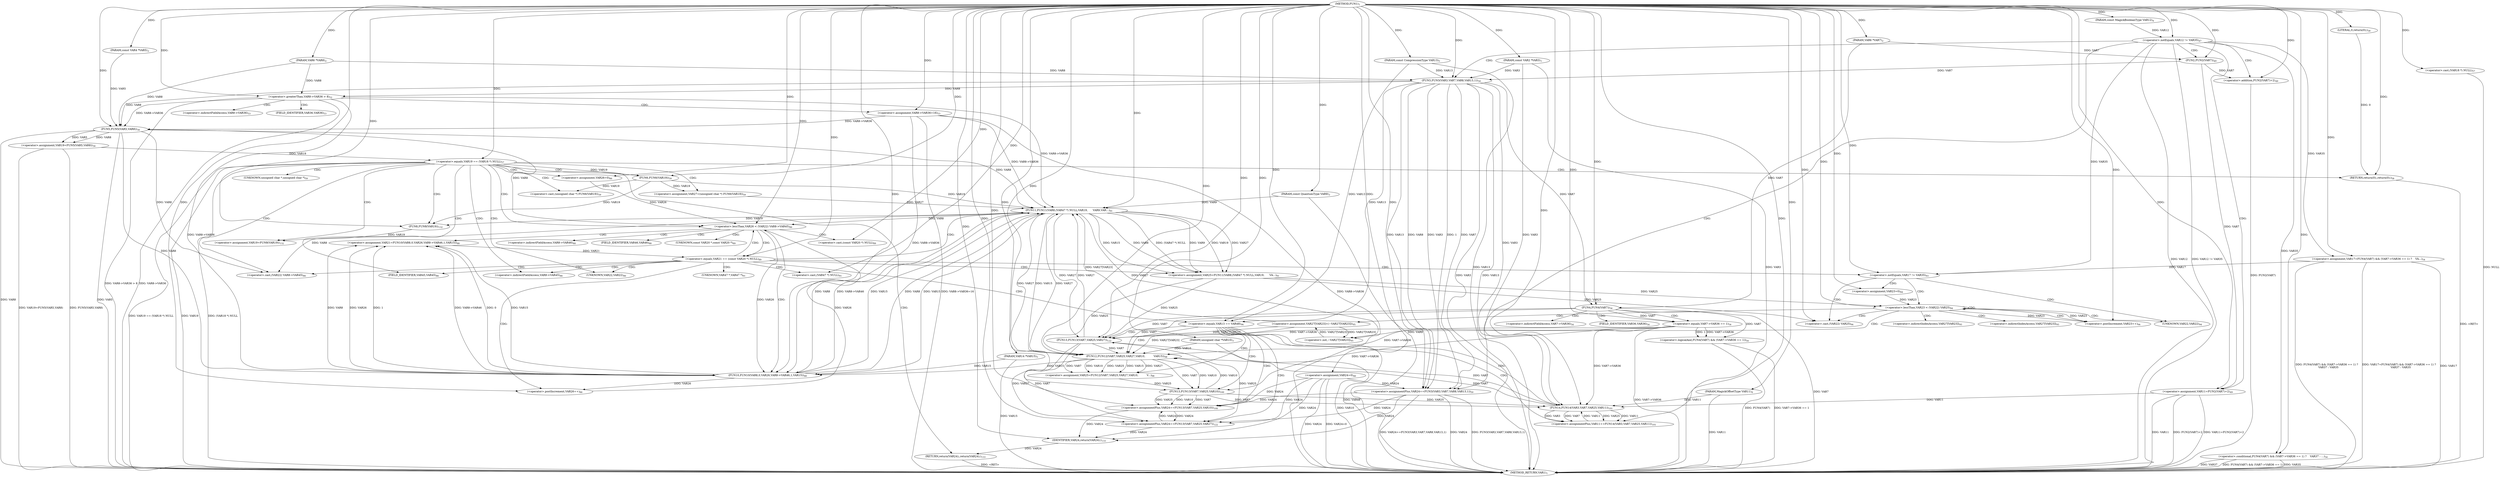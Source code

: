 digraph "FUN1" {  
"8" [label = <(METHOD,FUN1)<SUB>1</SUB>> ]
"205" [label = <(METHOD_RETURN,VAR1)<SUB>1</SUB>> ]
"9" [label = <(PARAM,const VAR2 *VAR3)<SUB>1</SUB>> ]
"10" [label = <(PARAM,const VAR4 *VAR5)<SUB>2</SUB>> ]
"11" [label = <(PARAM,VAR6 *VAR7)<SUB>2</SUB>> ]
"12" [label = <(PARAM,VAR6 *VAR8)<SUB>2</SUB>> ]
"13" [label = <(PARAM,const QuantumType VAR9)<SUB>3</SUB>> ]
"14" [label = <(PARAM,unsigned char *VAR10)<SUB>3</SUB>> ]
"15" [label = <(PARAM,MagickOffsetType VAR11)<SUB>4</SUB>> ]
"16" [label = <(PARAM,const MagickBooleanType VAR12)<SUB>4</SUB>> ]
"17" [label = <(PARAM,const CompressionType VAR13)<SUB>5</SUB>> ]
"18" [label = <(PARAM,VAR14 *VAR15)<SUB>5</SUB>> ]
"28" [label = <(&lt;operator&gt;.assignment,VAR24=0)<SUB>46</SUB>> ]
"62" [label = <(&lt;operator&gt;.assignment,VAR17=FUN4(VAR7) &amp;&amp; (VAR7-&gt;VAR36 == 1) ?
    VA...)<SUB>54</SUB>> ]
"75" [label = <(&lt;operator&gt;.assignment,VAR19=FUN5(VAR5,VAR8))<SUB>56</SUB>> ]
"89" [label = <(&lt;operator&gt;.assignment,VAR27=(unsigned char *) FUN6(VAR19))<SUB>59</SUB>> ]
"199" [label = <(&lt;operator&gt;.assignment,VAR19=FUN8(VAR19))<SUB>132</SUB>> ]
"203" [label = <(RETURN,return(VAR24);,return(VAR24);)<SUB>133</SUB>> ]
"32" [label = <(&lt;operator&gt;.notEquals,VAR12 != VAR35)<SUB>47</SUB>> ]
"51" [label = <(&lt;operator&gt;.greaterThan,VAR8-&gt;VAR36 &gt; 8)<SUB>52</SUB>> ]
"81" [label = <(&lt;operator&gt;.equals,VAR19 == (VAR18 *) NULL)<SUB>57</SUB>> ]
"100" [label = <(&lt;operator&gt;.lessThan,VAR26 &lt; (VAR22) VAR8-&gt;VAR45)<SUB>86</SUB>> ]
"107" [label = <(&lt;operator&gt;.postIncrement,VAR26++)<SUB>86</SUB>> ]
"204" [label = <(IDENTIFIER,VAR24,return(VAR24);)<SUB>133</SUB>> ]
"36" [label = <(&lt;operator&gt;.assignment,VAR11=FUN2(VAR7)+2)<SUB>49</SUB>> ]
"42" [label = <(&lt;operator&gt;.assignmentPlus,VAR24+=FUN3(VAR3,VAR7,VAR8,VAR13,1))<SUB>50</SUB>> ]
"57" [label = <(&lt;operator&gt;.assignment,VAR8-&gt;VAR36=16)<SUB>53</SUB>> ]
"64" [label = <(&lt;operator&gt;.conditional,FUN4(VAR7) &amp;&amp; (VAR7-&gt;VAR36 == 1) ?
    VAR37 : ...)<SUB>54</SUB>> ]
"77" [label = <(FUN5,FUN5(VAR5,VAR8))<SUB>56</SUB>> ]
"87" [label = <(RETURN,return(0);,return(0);)<SUB>58</SUB>> ]
"91" [label = <(&lt;operator&gt;.cast,(unsigned char *) FUN6(VAR19))<SUB>59</SUB>> ]
"97" [label = <(&lt;operator&gt;.assignment,VAR26=0)<SUB>86</SUB>> ]
"110" [label = <(&lt;operator&gt;.assignment,VAR21=FUN10(VAR8,0,VAR26,VAR8-&gt;VAR46,1,VAR15))<SUB>88</SUB>> ]
"129" [label = <(&lt;operator&gt;.assignment,VAR25=FUN11(VAR8,(VAR47 *) NULL,VAR19,
      VA...)<SUB>91</SUB>> ]
"201" [label = <(FUN8,FUN8(VAR19))<SUB>132</SUB>> ]
"65" [label = <(&lt;operator&gt;.logicalAnd,FUN4(VAR7) &amp;&amp; (VAR7-&gt;VAR36 == 1))<SUB>54</SUB>> ]
"83" [label = <(&lt;operator&gt;.cast,(VAR18 *) NULL)<SUB>57</SUB>> ]
"88" [label = <(LITERAL,0,return(0);)<SUB>58</SUB>> ]
"93" [label = <(FUN6,FUN6(VAR19))<SUB>59</SUB>> ]
"102" [label = <(&lt;operator&gt;.cast,(VAR22) VAR8-&gt;VAR45)<SUB>86</SUB>> ]
"122" [label = <(&lt;operator&gt;.equals,VAR21 == (const VAR20 *) NULL)<SUB>89</SUB>> ]
"141" [label = <(&lt;operator&gt;.notEquals,VAR17 != VAR35)<SUB>93</SUB>> ]
"166" [label = <(&lt;operator&gt;.equals,VAR13 == VAR48)<SUB>96</SUB>> ]
"38" [label = <(&lt;operator&gt;.addition,FUN2(VAR7)+2)<SUB>49</SUB>> ]
"44" [label = <(FUN3,FUN3(VAR3,VAR7,VAR8,VAR13,1))<SUB>50</SUB>> ]
"66" [label = <(FUN4,FUN4(VAR7))<SUB>54</SUB>> ]
"68" [label = <(&lt;operator&gt;.equals,VAR7-&gt;VAR36 == 1)<SUB>54</SUB>> ]
"112" [label = <(FUN10,FUN10(VAR8,0,VAR26,VAR8-&gt;VAR46,1,VAR15))<SUB>88</SUB>> ]
"131" [label = <(FUN11,FUN11(VAR8,(VAR47 *) NULL,VAR19,
      VAR9,VAR...)<SUB>91</SUB>> ]
"170" [label = <(&lt;operator&gt;.assignment,VAR25=FUN12(VAR7,VAR25,VAR27,VAR10,
          V...)<SUB>98</SUB>> ]
"178" [label = <(&lt;operator&gt;.assignmentPlus,VAR24+=FUN13(VAR7,VAR25,VAR10))<SUB>100</SUB>> ]
"184" [label = <(&lt;operator&gt;.assignmentPlus,VAR11+=FUN14(VAR3,VAR7,VAR25,VAR11))<SUB>101</SUB>> ]
"39" [label = <(FUN2,FUN2(VAR7))<SUB>49</SUB>> ]
"124" [label = <(&lt;operator&gt;.cast,(const VAR20 *) NULL)<SUB>89</SUB>> ]
"133" [label = <(&lt;operator&gt;.cast,(VAR47 *) NULL)<SUB>91</SUB>> ]
"150" [label = <(&lt;operator&gt;.lessThan,VAR23 &lt; (VAR22) VAR25)<SUB>94</SUB>> ]
"155" [label = <(&lt;operator&gt;.postIncrement,VAR23++)<SUB>94</SUB>> ]
"157" [label = <(&lt;operator&gt;.assignment,VAR27[VAR23]=(~VAR27[VAR23]))<SUB>95</SUB>> ]
"193" [label = <(&lt;operator&gt;.assignmentPlus,VAR24+=FUN13(VAR7,VAR25,VAR27))<SUB>122</SUB>> ]
"147" [label = <(&lt;operator&gt;.assignment,VAR23=0)<SUB>94</SUB>> ]
"172" [label = <(FUN12,FUN12(VAR7,VAR25,VAR27,VAR10,
          VAR15))<SUB>98</SUB>> ]
"180" [label = <(FUN13,FUN13(VAR7,VAR25,VAR10))<SUB>100</SUB>> ]
"186" [label = <(FUN14,FUN14(VAR3,VAR7,VAR25,VAR11))<SUB>101</SUB>> ]
"152" [label = <(&lt;operator&gt;.cast,(VAR22) VAR25)<SUB>94</SUB>> ]
"161" [label = <(&lt;operator&gt;.not,~VAR27[VAR23])<SUB>95</SUB>> ]
"195" [label = <(FUN13,FUN13(VAR7,VAR25,VAR27))<SUB>122</SUB>> ]
"92" [label = <(UNKNOWN,unsigned char *,unsigned char *)<SUB>59</SUB>> ]
"58" [label = <(&lt;operator&gt;.indirectFieldAccess,VAR8-&gt;VAR36)<SUB>53</SUB>> ]
"103" [label = <(UNKNOWN,VAR22,VAR22)<SUB>86</SUB>> ]
"104" [label = <(&lt;operator&gt;.indirectFieldAccess,VAR8-&gt;VAR45)<SUB>86</SUB>> ]
"60" [label = <(FIELD_IDENTIFIER,VAR36,VAR36)<SUB>53</SUB>> ]
"69" [label = <(&lt;operator&gt;.indirectFieldAccess,VAR7-&gt;VAR36)<SUB>54</SUB>> ]
"106" [label = <(FIELD_IDENTIFIER,VAR45,VAR45)<SUB>86</SUB>> ]
"116" [label = <(&lt;operator&gt;.indirectFieldAccess,VAR8-&gt;VAR46)<SUB>88</SUB>> ]
"71" [label = <(FIELD_IDENTIFIER,VAR36,VAR36)<SUB>54</SUB>> ]
"118" [label = <(FIELD_IDENTIFIER,VAR46,VAR46)<SUB>88</SUB>> ]
"125" [label = <(UNKNOWN,const VAR20 *,const VAR20 *)<SUB>89</SUB>> ]
"134" [label = <(UNKNOWN,VAR47 *,VAR47 *)<SUB>91</SUB>> ]
"158" [label = <(&lt;operator&gt;.indirectIndexAccess,VAR27[VAR23])<SUB>95</SUB>> ]
"153" [label = <(UNKNOWN,VAR22,VAR22)<SUB>94</SUB>> ]
"162" [label = <(&lt;operator&gt;.indirectIndexAccess,VAR27[VAR23])<SUB>95</SUB>> ]
  "203" -> "205"  [ label = "DDG: &lt;RET&gt;"] 
  "87" -> "205"  [ label = "DDG: &lt;RET&gt;"] 
  "9" -> "205"  [ label = "DDG: VAR3"] 
  "13" -> "205"  [ label = "DDG: VAR9"] 
  "14" -> "205"  [ label = "DDG: VAR10"] 
  "15" -> "205"  [ label = "DDG: VAR11"] 
  "17" -> "205"  [ label = "DDG: VAR13"] 
  "18" -> "205"  [ label = "DDG: VAR15"] 
  "28" -> "205"  [ label = "DDG: VAR24"] 
  "28" -> "205"  [ label = "DDG: VAR24=0"] 
  "32" -> "205"  [ label = "DDG: VAR12"] 
  "32" -> "205"  [ label = "DDG: VAR12 != VAR35"] 
  "36" -> "205"  [ label = "DDG: VAR11"] 
  "38" -> "205"  [ label = "DDG: FUN2(VAR7)"] 
  "36" -> "205"  [ label = "DDG: FUN2(VAR7)+2"] 
  "36" -> "205"  [ label = "DDG: VAR11=FUN2(VAR7)+2"] 
  "42" -> "205"  [ label = "DDG: VAR24"] 
  "44" -> "205"  [ label = "DDG: VAR3"] 
  "44" -> "205"  [ label = "DDG: VAR13"] 
  "42" -> "205"  [ label = "DDG: FUN3(VAR3,VAR7,VAR8,VAR13,1)"] 
  "42" -> "205"  [ label = "DDG: VAR24+=FUN3(VAR3,VAR7,VAR8,VAR13,1)"] 
  "51" -> "205"  [ label = "DDG: VAR8-&gt;VAR36"] 
  "51" -> "205"  [ label = "DDG: VAR8-&gt;VAR36 &gt; 8"] 
  "57" -> "205"  [ label = "DDG: VAR8-&gt;VAR36"] 
  "57" -> "205"  [ label = "DDG: VAR8-&gt;VAR36=16"] 
  "62" -> "205"  [ label = "DDG: VAR17"] 
  "66" -> "205"  [ label = "DDG: VAR7"] 
  "65" -> "205"  [ label = "DDG: FUN4(VAR7)"] 
  "68" -> "205"  [ label = "DDG: VAR7-&gt;VAR36"] 
  "65" -> "205"  [ label = "DDG: VAR7-&gt;VAR36 == 1"] 
  "64" -> "205"  [ label = "DDG: FUN4(VAR7) &amp;&amp; (VAR7-&gt;VAR36 == 1)"] 
  "64" -> "205"  [ label = "DDG: VAR35"] 
  "62" -> "205"  [ label = "DDG: FUN4(VAR7) &amp;&amp; (VAR7-&gt;VAR36 == 1) ?
    VAR37 : VAR35"] 
  "62" -> "205"  [ label = "DDG: VAR17=FUN4(VAR7) &amp;&amp; (VAR7-&gt;VAR36 == 1) ?
    VAR37 : VAR35"] 
  "77" -> "205"  [ label = "DDG: VAR5"] 
  "77" -> "205"  [ label = "DDG: VAR8"] 
  "75" -> "205"  [ label = "DDG: FUN5(VAR5,VAR8)"] 
  "75" -> "205"  [ label = "DDG: VAR19=FUN5(VAR5,VAR8)"] 
  "81" -> "205"  [ label = "DDG: VAR19"] 
  "83" -> "205"  [ label = "DDG: NULL"] 
  "81" -> "205"  [ label = "DDG: (VAR18 *) NULL"] 
  "81" -> "205"  [ label = "DDG: VAR19 == (VAR18 *) NULL"] 
  "166" -> "205"  [ label = "DDG: VAR48"] 
  "64" -> "205"  [ label = "DDG: VAR37"] 
  "8" -> "9"  [ label = "DDG: "] 
  "8" -> "10"  [ label = "DDG: "] 
  "8" -> "11"  [ label = "DDG: "] 
  "8" -> "12"  [ label = "DDG: "] 
  "8" -> "13"  [ label = "DDG: "] 
  "8" -> "14"  [ label = "DDG: "] 
  "8" -> "15"  [ label = "DDG: "] 
  "8" -> "16"  [ label = "DDG: "] 
  "8" -> "17"  [ label = "DDG: "] 
  "8" -> "18"  [ label = "DDG: "] 
  "8" -> "28"  [ label = "DDG: "] 
  "8" -> "62"  [ label = "DDG: "] 
  "32" -> "62"  [ label = "DDG: VAR35"] 
  "77" -> "75"  [ label = "DDG: VAR5"] 
  "77" -> "75"  [ label = "DDG: VAR8"] 
  "93" -> "89"  [ label = "DDG: VAR19"] 
  "201" -> "199"  [ label = "DDG: VAR19"] 
  "204" -> "203"  [ label = "DDG: VAR24"] 
  "193" -> "204"  [ label = "DDG: VAR24"] 
  "28" -> "204"  [ label = "DDG: VAR24"] 
  "178" -> "204"  [ label = "DDG: VAR24"] 
  "42" -> "204"  [ label = "DDG: VAR24"] 
  "8" -> "204"  [ label = "DDG: "] 
  "16" -> "32"  [ label = "DDG: VAR12"] 
  "8" -> "32"  [ label = "DDG: "] 
  "39" -> "36"  [ label = "DDG: VAR7"] 
  "8" -> "36"  [ label = "DDG: "] 
  "44" -> "42"  [ label = "DDG: VAR7"] 
  "44" -> "42"  [ label = "DDG: 1"] 
  "44" -> "42"  [ label = "DDG: VAR13"] 
  "44" -> "42"  [ label = "DDG: VAR8"] 
  "44" -> "42"  [ label = "DDG: VAR3"] 
  "12" -> "51"  [ label = "DDG: VAR8"] 
  "44" -> "51"  [ label = "DDG: VAR8"] 
  "8" -> "51"  [ label = "DDG: "] 
  "8" -> "57"  [ label = "DDG: "] 
  "8" -> "64"  [ label = "DDG: "] 
  "32" -> "64"  [ label = "DDG: VAR35"] 
  "10" -> "77"  [ label = "DDG: VAR5"] 
  "8" -> "77"  [ label = "DDG: "] 
  "12" -> "77"  [ label = "DDG: VAR8"] 
  "44" -> "77"  [ label = "DDG: VAR8"] 
  "51" -> "77"  [ label = "DDG: VAR8-&gt;VAR36"] 
  "57" -> "77"  [ label = "DDG: VAR8-&gt;VAR36"] 
  "75" -> "81"  [ label = "DDG: VAR19"] 
  "8" -> "81"  [ label = "DDG: "] 
  "88" -> "87"  [ label = "DDG: 0"] 
  "8" -> "87"  [ label = "DDG: "] 
  "93" -> "91"  [ label = "DDG: VAR19"] 
  "8" -> "97"  [ label = "DDG: "] 
  "97" -> "100"  [ label = "DDG: VAR26"] 
  "107" -> "100"  [ label = "DDG: VAR26"] 
  "8" -> "100"  [ label = "DDG: "] 
  "77" -> "100"  [ label = "DDG: VAR8"] 
  "131" -> "100"  [ label = "DDG: VAR8"] 
  "112" -> "107"  [ label = "DDG: VAR26"] 
  "8" -> "107"  [ label = "DDG: "] 
  "112" -> "110"  [ label = "DDG: VAR26"] 
  "112" -> "110"  [ label = "DDG: 1"] 
  "112" -> "110"  [ label = "DDG: VAR8-&gt;VAR46"] 
  "112" -> "110"  [ label = "DDG: 0"] 
  "112" -> "110"  [ label = "DDG: VAR15"] 
  "112" -> "110"  [ label = "DDG: VAR8"] 
  "131" -> "129"  [ label = "DDG: (VAR47 *) NULL"] 
  "131" -> "129"  [ label = "DDG: VAR9"] 
  "131" -> "129"  [ label = "DDG: VAR19"] 
  "131" -> "129"  [ label = "DDG: VAR27"] 
  "131" -> "129"  [ label = "DDG: VAR15"] 
  "131" -> "129"  [ label = "DDG: VAR8"] 
  "93" -> "201"  [ label = "DDG: VAR19"] 
  "131" -> "201"  [ label = "DDG: VAR19"] 
  "8" -> "201"  [ label = "DDG: "] 
  "28" -> "42"  [ label = "DDG: VAR24"] 
  "8" -> "42"  [ label = "DDG: "] 
  "66" -> "65"  [ label = "DDG: VAR7"] 
  "68" -> "65"  [ label = "DDG: VAR7-&gt;VAR36"] 
  "68" -> "65"  [ label = "DDG: 1"] 
  "8" -> "83"  [ label = "DDG: "] 
  "8" -> "88"  [ label = "DDG: "] 
  "81" -> "93"  [ label = "DDG: VAR19"] 
  "8" -> "93"  [ label = "DDG: "] 
  "77" -> "102"  [ label = "DDG: VAR8"] 
  "131" -> "102"  [ label = "DDG: VAR8"] 
  "39" -> "38"  [ label = "DDG: VAR7"] 
  "8" -> "38"  [ label = "DDG: "] 
  "9" -> "44"  [ label = "DDG: VAR3"] 
  "8" -> "44"  [ label = "DDG: "] 
  "39" -> "44"  [ label = "DDG: VAR7"] 
  "12" -> "44"  [ label = "DDG: VAR8"] 
  "17" -> "44"  [ label = "DDG: VAR13"] 
  "11" -> "66"  [ label = "DDG: VAR7"] 
  "44" -> "66"  [ label = "DDG: VAR7"] 
  "8" -> "66"  [ label = "DDG: "] 
  "66" -> "68"  [ label = "DDG: VAR7"] 
  "8" -> "68"  [ label = "DDG: "] 
  "51" -> "112"  [ label = "DDG: VAR8-&gt;VAR36"] 
  "57" -> "112"  [ label = "DDG: VAR8-&gt;VAR36"] 
  "77" -> "112"  [ label = "DDG: VAR8"] 
  "131" -> "112"  [ label = "DDG: VAR8"] 
  "8" -> "112"  [ label = "DDG: "] 
  "100" -> "112"  [ label = "DDG: VAR26"] 
  "18" -> "112"  [ label = "DDG: VAR15"] 
  "131" -> "112"  [ label = "DDG: VAR15"] 
  "172" -> "112"  [ label = "DDG: VAR15"] 
  "110" -> "122"  [ label = "DDG: VAR21"] 
  "8" -> "122"  [ label = "DDG: "] 
  "51" -> "131"  [ label = "DDG: VAR8-&gt;VAR36"] 
  "57" -> "131"  [ label = "DDG: VAR8-&gt;VAR36"] 
  "112" -> "131"  [ label = "DDG: VAR8"] 
  "112" -> "131"  [ label = "DDG: VAR8-&gt;VAR46"] 
  "8" -> "131"  [ label = "DDG: "] 
  "77" -> "131"  [ label = "DDG: VAR8"] 
  "93" -> "131"  [ label = "DDG: VAR19"] 
  "13" -> "131"  [ label = "DDG: VAR9"] 
  "89" -> "131"  [ label = "DDG: VAR27"] 
  "195" -> "131"  [ label = "DDG: VAR27"] 
  "172" -> "131"  [ label = "DDG: VAR27"] 
  "157" -> "131"  [ label = "DDG: VAR27[VAR23]"] 
  "112" -> "131"  [ label = "DDG: VAR15"] 
  "62" -> "141"  [ label = "DDG: VAR17"] 
  "8" -> "141"  [ label = "DDG: "] 
  "32" -> "141"  [ label = "DDG: VAR35"] 
  "17" -> "166"  [ label = "DDG: VAR13"] 
  "44" -> "166"  [ label = "DDG: VAR13"] 
  "8" -> "166"  [ label = "DDG: "] 
  "172" -> "170"  [ label = "DDG: VAR7"] 
  "172" -> "170"  [ label = "DDG: VAR10"] 
  "172" -> "170"  [ label = "DDG: VAR25"] 
  "172" -> "170"  [ label = "DDG: VAR15"] 
  "172" -> "170"  [ label = "DDG: VAR27"] 
  "180" -> "178"  [ label = "DDG: VAR7"] 
  "180" -> "178"  [ label = "DDG: VAR25"] 
  "180" -> "178"  [ label = "DDG: VAR10"] 
  "186" -> "184"  [ label = "DDG: VAR3"] 
  "186" -> "184"  [ label = "DDG: VAR7"] 
  "186" -> "184"  [ label = "DDG: VAR25"] 
  "186" -> "184"  [ label = "DDG: VAR11"] 
  "11" -> "39"  [ label = "DDG: VAR7"] 
  "8" -> "39"  [ label = "DDG: "] 
  "8" -> "124"  [ label = "DDG: "] 
  "8" -> "133"  [ label = "DDG: "] 
  "161" -> "157"  [ label = "DDG: VAR27[VAR23]"] 
  "28" -> "178"  [ label = "DDG: VAR24"] 
  "42" -> "178"  [ label = "DDG: VAR24"] 
  "193" -> "178"  [ label = "DDG: VAR24"] 
  "8" -> "178"  [ label = "DDG: "] 
  "8" -> "184"  [ label = "DDG: "] 
  "195" -> "193"  [ label = "DDG: VAR7"] 
  "195" -> "193"  [ label = "DDG: VAR25"] 
  "195" -> "193"  [ label = "DDG: VAR27"] 
  "8" -> "147"  [ label = "DDG: "] 
  "147" -> "150"  [ label = "DDG: VAR23"] 
  "155" -> "150"  [ label = "DDG: VAR23"] 
  "8" -> "150"  [ label = "DDG: "] 
  "129" -> "150"  [ label = "DDG: VAR25"] 
  "150" -> "155"  [ label = "DDG: VAR23"] 
  "8" -> "155"  [ label = "DDG: "] 
  "66" -> "172"  [ label = "DDG: VAR7"] 
  "68" -> "172"  [ label = "DDG: VAR7-&gt;VAR36"] 
  "195" -> "172"  [ label = "DDG: VAR7"] 
  "186" -> "172"  [ label = "DDG: VAR7"] 
  "8" -> "172"  [ label = "DDG: "] 
  "129" -> "172"  [ label = "DDG: VAR25"] 
  "131" -> "172"  [ label = "DDG: VAR27"] 
  "157" -> "172"  [ label = "DDG: VAR27[VAR23]"] 
  "14" -> "172"  [ label = "DDG: VAR10"] 
  "180" -> "172"  [ label = "DDG: VAR10"] 
  "131" -> "172"  [ label = "DDG: VAR15"] 
  "68" -> "180"  [ label = "DDG: VAR7-&gt;VAR36"] 
  "172" -> "180"  [ label = "DDG: VAR7"] 
  "8" -> "180"  [ label = "DDG: "] 
  "170" -> "180"  [ label = "DDG: VAR25"] 
  "172" -> "180"  [ label = "DDG: VAR10"] 
  "9" -> "186"  [ label = "DDG: VAR3"] 
  "44" -> "186"  [ label = "DDG: VAR3"] 
  "8" -> "186"  [ label = "DDG: "] 
  "68" -> "186"  [ label = "DDG: VAR7-&gt;VAR36"] 
  "180" -> "186"  [ label = "DDG: VAR7"] 
  "180" -> "186"  [ label = "DDG: VAR25"] 
  "15" -> "186"  [ label = "DDG: VAR11"] 
  "36" -> "186"  [ label = "DDG: VAR11"] 
  "184" -> "186"  [ label = "DDG: VAR11"] 
  "28" -> "193"  [ label = "DDG: VAR24"] 
  "42" -> "193"  [ label = "DDG: VAR24"] 
  "178" -> "193"  [ label = "DDG: VAR24"] 
  "8" -> "193"  [ label = "DDG: "] 
  "129" -> "152"  [ label = "DDG: VAR25"] 
  "8" -> "152"  [ label = "DDG: "] 
  "131" -> "161"  [ label = "DDG: VAR27"] 
  "157" -> "161"  [ label = "DDG: VAR27[VAR23]"] 
  "66" -> "195"  [ label = "DDG: VAR7"] 
  "68" -> "195"  [ label = "DDG: VAR7-&gt;VAR36"] 
  "186" -> "195"  [ label = "DDG: VAR7"] 
  "8" -> "195"  [ label = "DDG: "] 
  "129" -> "195"  [ label = "DDG: VAR25"] 
  "131" -> "195"  [ label = "DDG: VAR27"] 
  "157" -> "195"  [ label = "DDG: VAR27[VAR23]"] 
  "32" -> "42"  [ label = "CDG: "] 
  "32" -> "38"  [ label = "CDG: "] 
  "32" -> "44"  [ label = "CDG: "] 
  "32" -> "36"  [ label = "CDG: "] 
  "32" -> "39"  [ label = "CDG: "] 
  "51" -> "60"  [ label = "CDG: "] 
  "51" -> "57"  [ label = "CDG: "] 
  "51" -> "58"  [ label = "CDG: "] 
  "81" -> "102"  [ label = "CDG: "] 
  "81" -> "103"  [ label = "CDG: "] 
  "81" -> "104"  [ label = "CDG: "] 
  "81" -> "92"  [ label = "CDG: "] 
  "81" -> "87"  [ label = "CDG: "] 
  "81" -> "97"  [ label = "CDG: "] 
  "81" -> "91"  [ label = "CDG: "] 
  "81" -> "93"  [ label = "CDG: "] 
  "81" -> "100"  [ label = "CDG: "] 
  "81" -> "201"  [ label = "CDG: "] 
  "81" -> "89"  [ label = "CDG: "] 
  "81" -> "106"  [ label = "CDG: "] 
  "81" -> "199"  [ label = "CDG: "] 
  "81" -> "203"  [ label = "CDG: "] 
  "100" -> "112"  [ label = "CDG: "] 
  "100" -> "118"  [ label = "CDG: "] 
  "100" -> "116"  [ label = "CDG: "] 
  "100" -> "122"  [ label = "CDG: "] 
  "100" -> "110"  [ label = "CDG: "] 
  "100" -> "124"  [ label = "CDG: "] 
  "100" -> "125"  [ label = "CDG: "] 
  "66" -> "68"  [ label = "CDG: "] 
  "66" -> "69"  [ label = "CDG: "] 
  "66" -> "71"  [ label = "CDG: "] 
  "122" -> "107"  [ label = "CDG: "] 
  "122" -> "102"  [ label = "CDG: "] 
  "122" -> "131"  [ label = "CDG: "] 
  "122" -> "103"  [ label = "CDG: "] 
  "122" -> "104"  [ label = "CDG: "] 
  "122" -> "129"  [ label = "CDG: "] 
  "122" -> "134"  [ label = "CDG: "] 
  "122" -> "100"  [ label = "CDG: "] 
  "122" -> "141"  [ label = "CDG: "] 
  "122" -> "166"  [ label = "CDG: "] 
  "122" -> "106"  [ label = "CDG: "] 
  "122" -> "133"  [ label = "CDG: "] 
  "141" -> "150"  [ label = "CDG: "] 
  "141" -> "153"  [ label = "CDG: "] 
  "141" -> "152"  [ label = "CDG: "] 
  "141" -> "147"  [ label = "CDG: "] 
  "166" -> "178"  [ label = "CDG: "] 
  "166" -> "170"  [ label = "CDG: "] 
  "166" -> "195"  [ label = "CDG: "] 
  "166" -> "184"  [ label = "CDG: "] 
  "166" -> "186"  [ label = "CDG: "] 
  "166" -> "180"  [ label = "CDG: "] 
  "166" -> "193"  [ label = "CDG: "] 
  "166" -> "172"  [ label = "CDG: "] 
  "150" -> "161"  [ label = "CDG: "] 
  "150" -> "150"  [ label = "CDG: "] 
  "150" -> "162"  [ label = "CDG: "] 
  "150" -> "153"  [ label = "CDG: "] 
  "150" -> "152"  [ label = "CDG: "] 
  "150" -> "155"  [ label = "CDG: "] 
  "150" -> "158"  [ label = "CDG: "] 
  "150" -> "157"  [ label = "CDG: "] 
}
